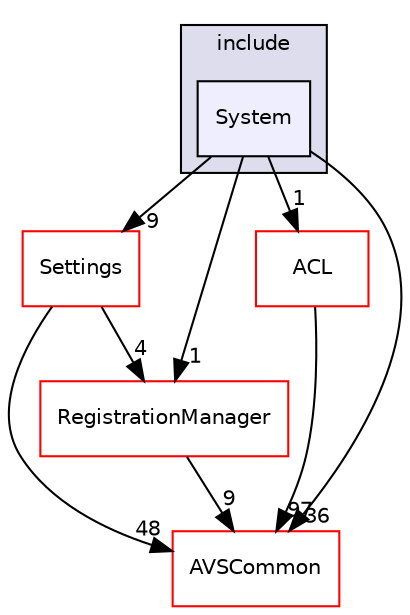 digraph "/workplace/avs-device-sdk/CapabilityAgents/System/include/System" {
  compound=true
  node [ fontsize="10", fontname="Helvetica"];
  edge [ labelfontsize="10", labelfontname="Helvetica"];
  subgraph clusterdir_76128cd39a5afd90f6d9deea527eb79c {
    graph [ bgcolor="#ddddee", pencolor="black", label="include" fontname="Helvetica", fontsize="10", URL="dir_76128cd39a5afd90f6d9deea527eb79c.html"]
  dir_03b67ee1b6ab353c932baaa9d86e354a [shape=box, label="System", style="filled", fillcolor="#eeeeff", pencolor="black", URL="dir_03b67ee1b6ab353c932baaa9d86e354a.html"];
  }
  dir_8ae0dd75af039a94f4269584fb8eef13 [shape=box label="Settings" fillcolor="white" style="filled" color="red" URL="dir_8ae0dd75af039a94f4269584fb8eef13.html"];
  dir_b1dfedc9efa610ba8c818c30206ff41f [shape=box label="ACL" fillcolor="white" style="filled" color="red" URL="dir_b1dfedc9efa610ba8c818c30206ff41f.html"];
  dir_13e65effb2bde530b17b3d5eefcd0266 [shape=box label="AVSCommon" fillcolor="white" style="filled" color="red" URL="dir_13e65effb2bde530b17b3d5eefcd0266.html"];
  dir_b14333b5607b47fe7356eaa790107bd3 [shape=box label="RegistrationManager" fillcolor="white" style="filled" color="red" URL="dir_b14333b5607b47fe7356eaa790107bd3.html"];
  dir_03b67ee1b6ab353c932baaa9d86e354a->dir_8ae0dd75af039a94f4269584fb8eef13 [headlabel="9", labeldistance=1.5 headhref="dir_000204_000283.html"];
  dir_03b67ee1b6ab353c932baaa9d86e354a->dir_b1dfedc9efa610ba8c818c30206ff41f [headlabel="1", labeldistance=1.5 headhref="dir_000204_000000.html"];
  dir_03b67ee1b6ab353c932baaa9d86e354a->dir_13e65effb2bde530b17b3d5eefcd0266 [headlabel="36", labeldistance=1.5 headhref="dir_000204_000015.html"];
  dir_03b67ee1b6ab353c932baaa9d86e354a->dir_b14333b5607b47fe7356eaa790107bd3 [headlabel="1", labeldistance=1.5 headhref="dir_000204_000269.html"];
  dir_8ae0dd75af039a94f4269584fb8eef13->dir_13e65effb2bde530b17b3d5eefcd0266 [headlabel="48", labeldistance=1.5 headhref="dir_000283_000015.html"];
  dir_8ae0dd75af039a94f4269584fb8eef13->dir_b14333b5607b47fe7356eaa790107bd3 [headlabel="4", labeldistance=1.5 headhref="dir_000283_000269.html"];
  dir_b1dfedc9efa610ba8c818c30206ff41f->dir_13e65effb2bde530b17b3d5eefcd0266 [headlabel="97", labeldistance=1.5 headhref="dir_000000_000015.html"];
  dir_b14333b5607b47fe7356eaa790107bd3->dir_13e65effb2bde530b17b3d5eefcd0266 [headlabel="9", labeldistance=1.5 headhref="dir_000269_000015.html"];
}
